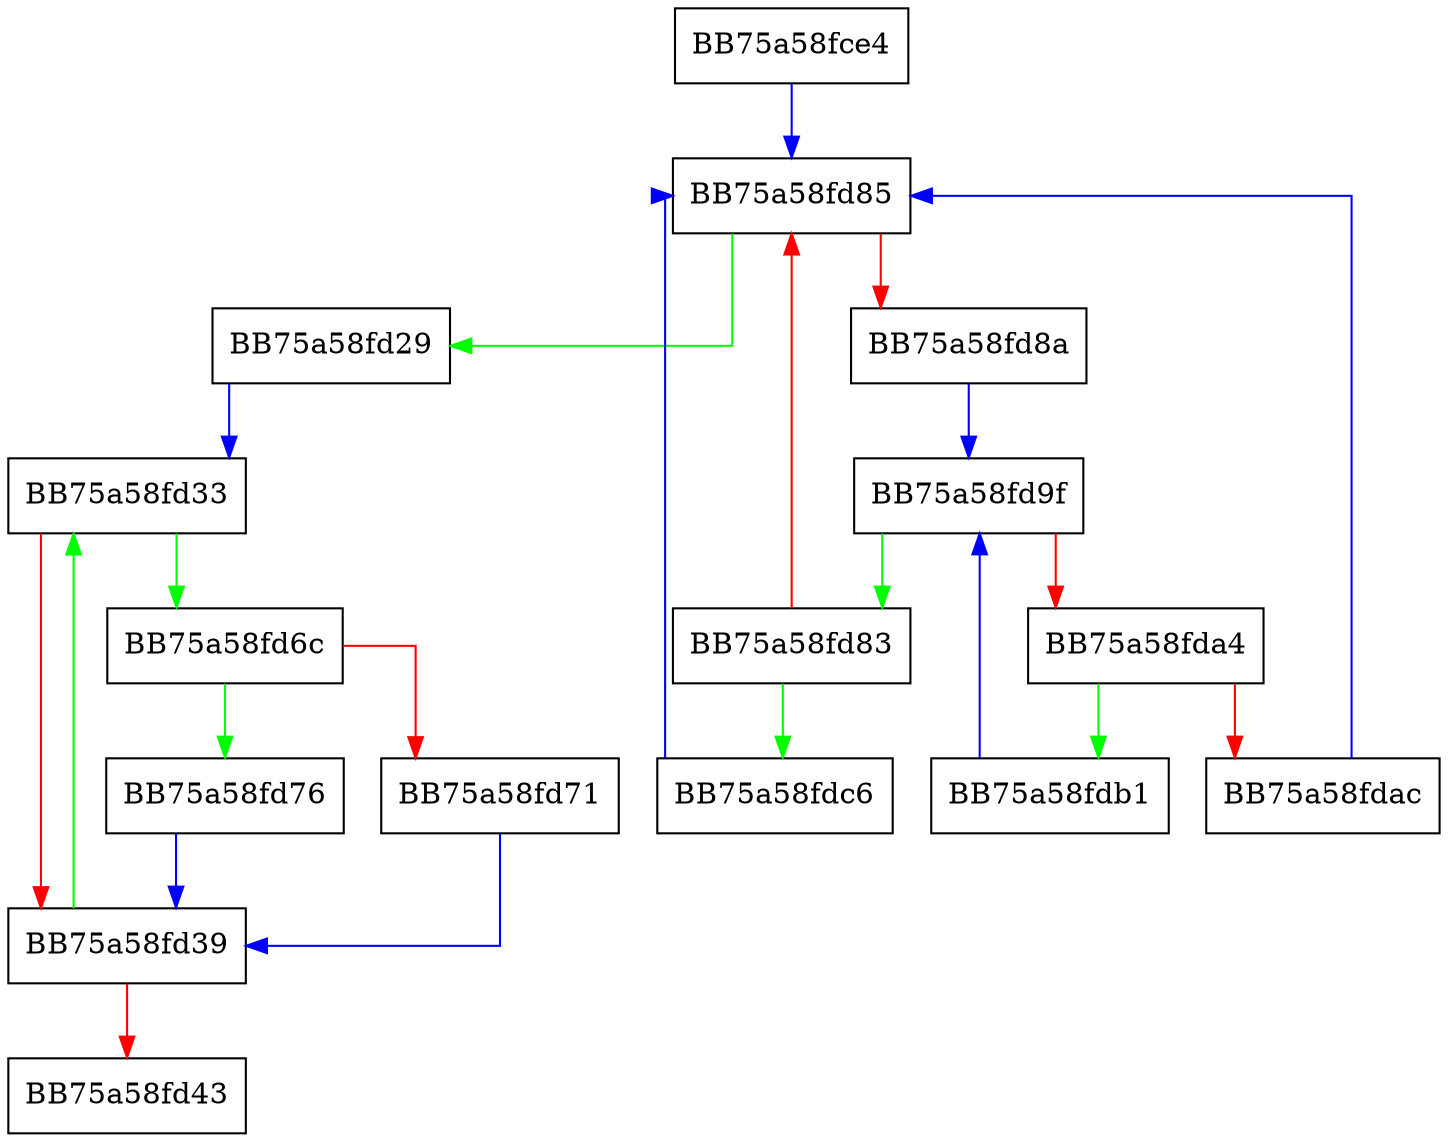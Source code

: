 digraph pcacheSortDirtyList {
  node [shape="box"];
  graph [splines=ortho];
  BB75a58fce4 -> BB75a58fd85 [color="blue"];
  BB75a58fd29 -> BB75a58fd33 [color="blue"];
  BB75a58fd33 -> BB75a58fd6c [color="green"];
  BB75a58fd33 -> BB75a58fd39 [color="red"];
  BB75a58fd39 -> BB75a58fd33 [color="green"];
  BB75a58fd39 -> BB75a58fd43 [color="red"];
  BB75a58fd6c -> BB75a58fd76 [color="green"];
  BB75a58fd6c -> BB75a58fd71 [color="red"];
  BB75a58fd71 -> BB75a58fd39 [color="blue"];
  BB75a58fd76 -> BB75a58fd39 [color="blue"];
  BB75a58fd83 -> BB75a58fdc6 [color="green"];
  BB75a58fd83 -> BB75a58fd85 [color="red"];
  BB75a58fd85 -> BB75a58fd29 [color="green"];
  BB75a58fd85 -> BB75a58fd8a [color="red"];
  BB75a58fd8a -> BB75a58fd9f [color="blue"];
  BB75a58fd9f -> BB75a58fd83 [color="green"];
  BB75a58fd9f -> BB75a58fda4 [color="red"];
  BB75a58fda4 -> BB75a58fdb1 [color="green"];
  BB75a58fda4 -> BB75a58fdac [color="red"];
  BB75a58fdac -> BB75a58fd85 [color="blue"];
  BB75a58fdb1 -> BB75a58fd9f [color="blue"];
  BB75a58fdc6 -> BB75a58fd85 [color="blue"];
}